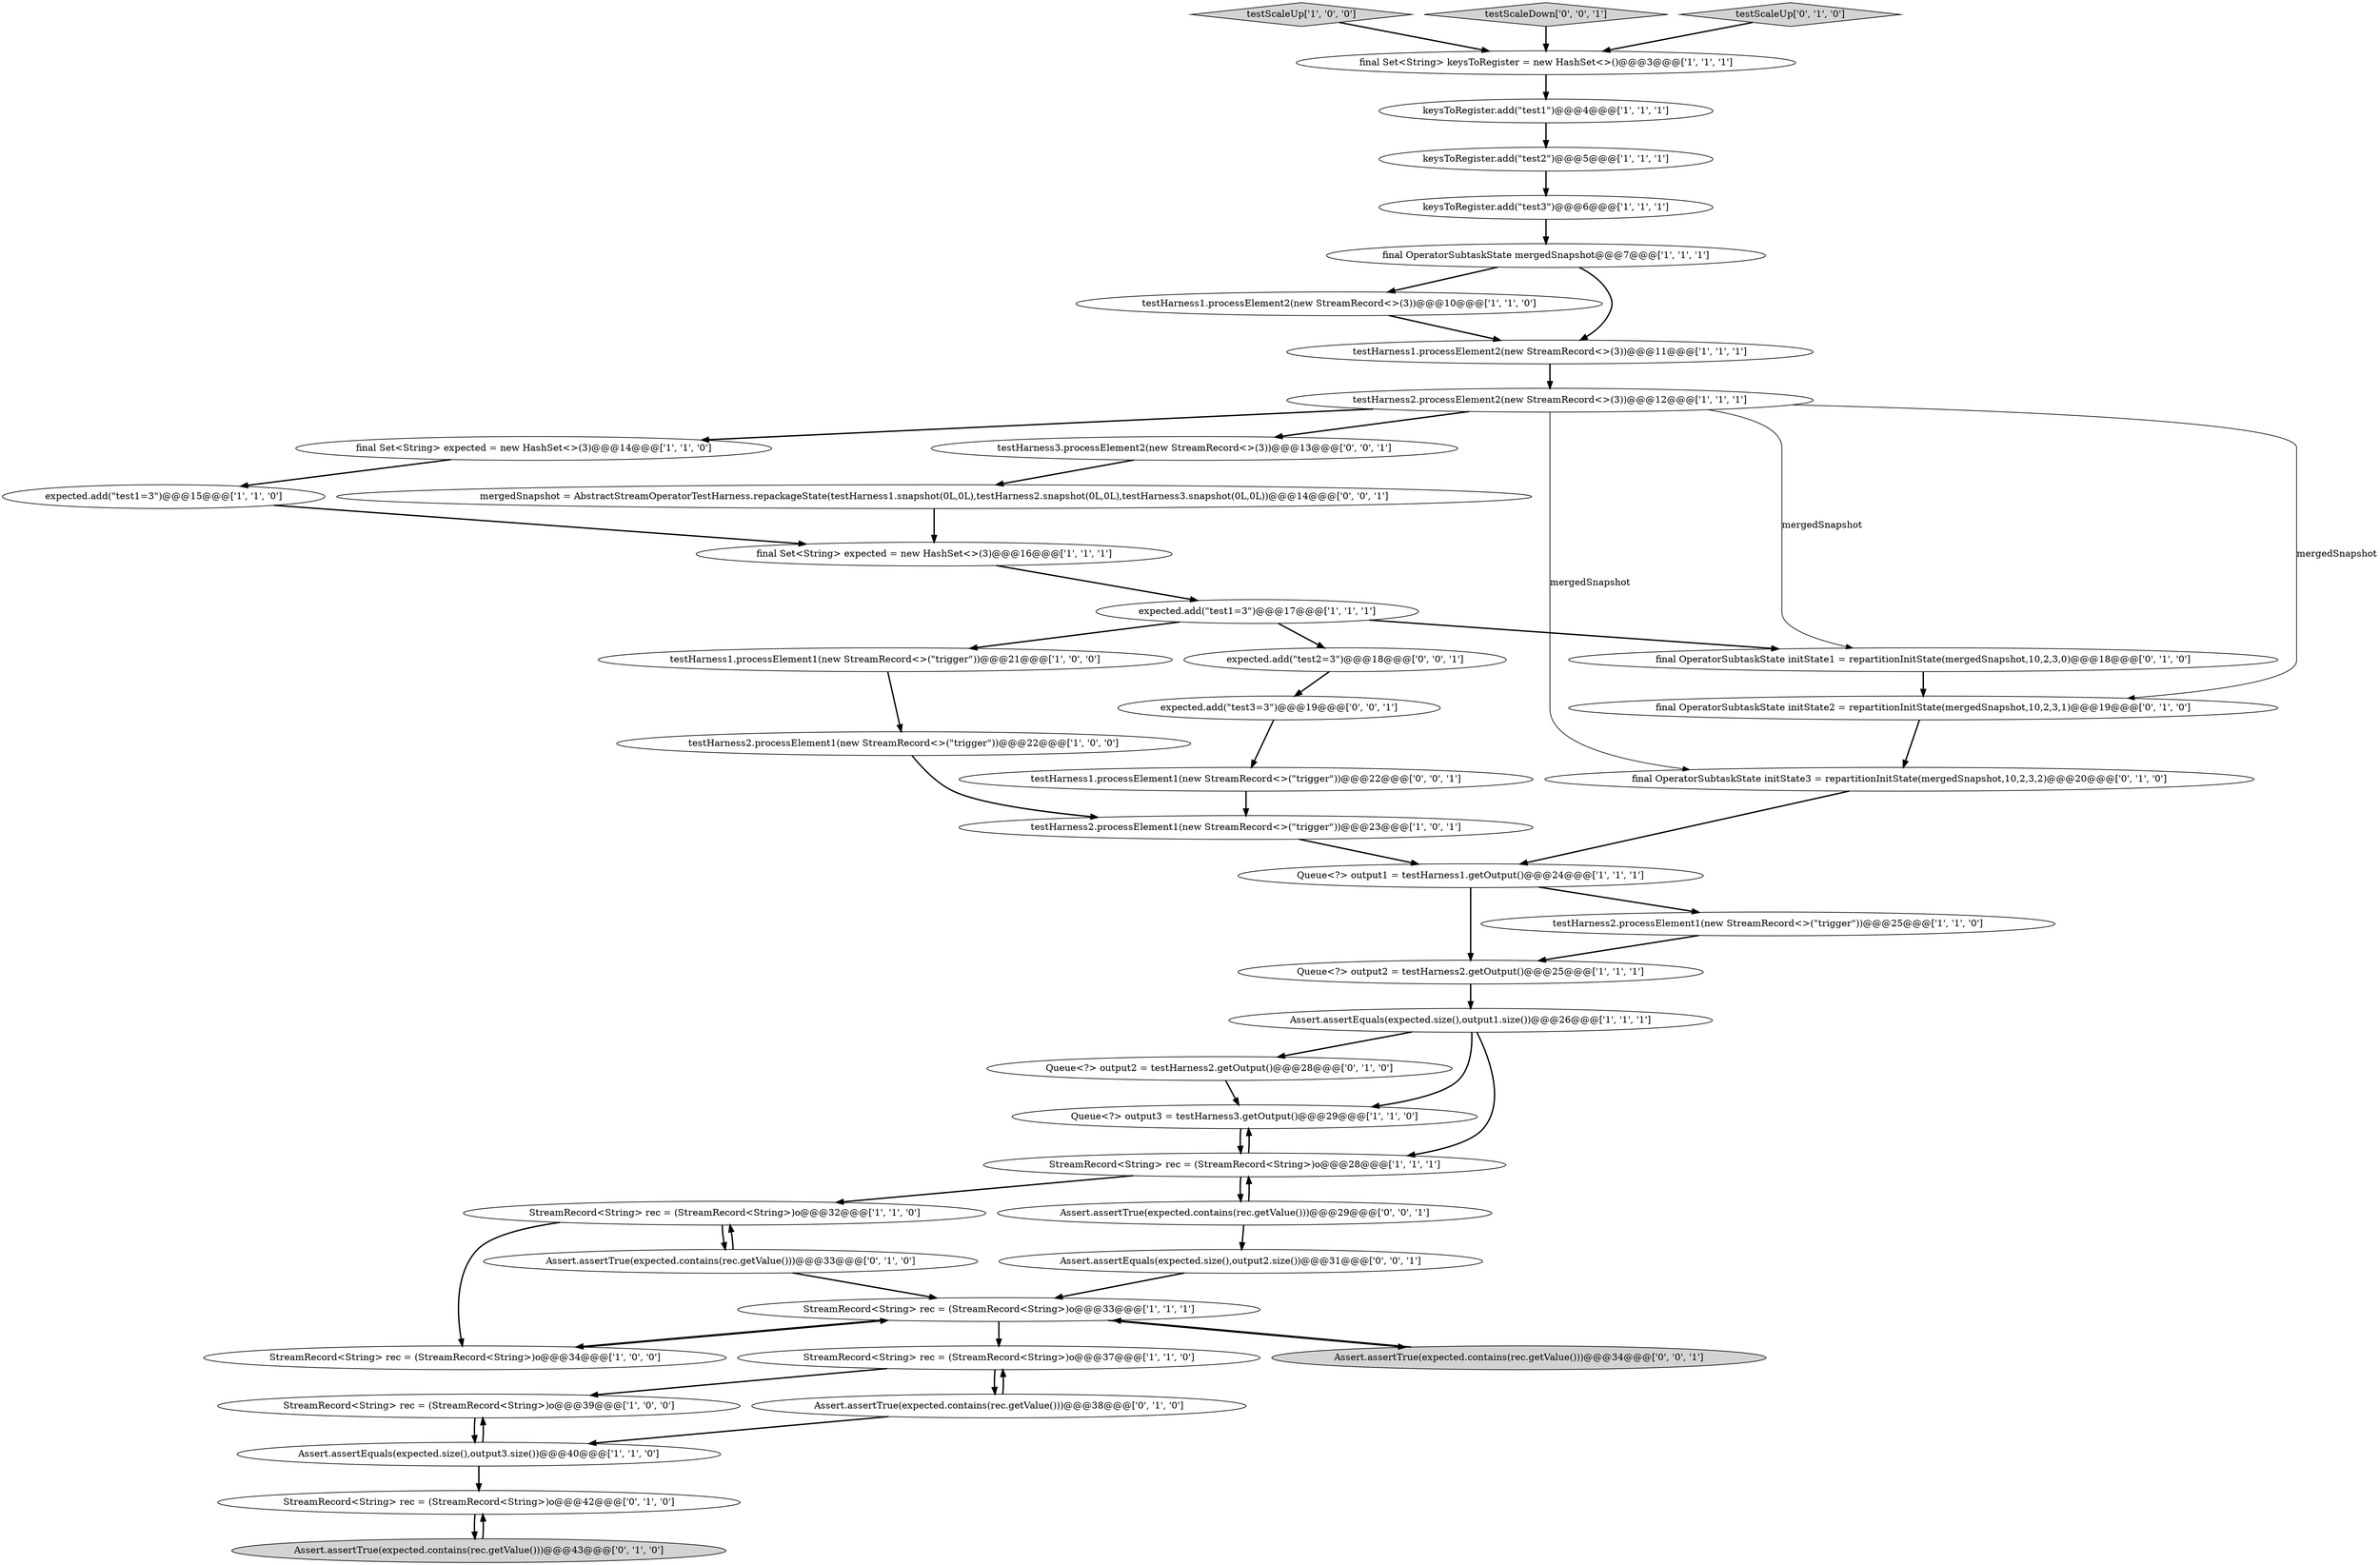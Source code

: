 digraph {
15 [style = filled, label = "Queue<?> output1 = testHarness1.getOutput()@@@24@@@['1', '1', '1']", fillcolor = white, shape = ellipse image = "AAA0AAABBB1BBB"];
6 [style = filled, label = "Queue<?> output3 = testHarness3.getOutput()@@@29@@@['1', '1', '0']", fillcolor = white, shape = ellipse image = "AAA0AAABBB1BBB"];
1 [style = filled, label = "testHarness2.processElement1(new StreamRecord<>(\"trigger\"))@@@23@@@['1', '0', '1']", fillcolor = white, shape = ellipse image = "AAA0AAABBB1BBB"];
5 [style = filled, label = "testHarness1.processElement2(new StreamRecord<>(3))@@@10@@@['1', '1', '0']", fillcolor = white, shape = ellipse image = "AAA0AAABBB1BBB"];
38 [style = filled, label = "Assert.assertTrue(expected.contains(rec.getValue()))@@@34@@@['0', '0', '1']", fillcolor = lightgray, shape = ellipse image = "AAA0AAABBB3BBB"];
41 [style = filled, label = "testHarness1.processElement1(new StreamRecord<>(\"trigger\"))@@@22@@@['0', '0', '1']", fillcolor = white, shape = ellipse image = "AAA0AAABBB3BBB"];
7 [style = filled, label = "keysToRegister.add(\"test3\")@@@6@@@['1', '1', '1']", fillcolor = white, shape = ellipse image = "AAA0AAABBB1BBB"];
27 [style = filled, label = "StreamRecord<String> rec = (StreamRecord<String>)o@@@32@@@['1', '1', '0']", fillcolor = white, shape = ellipse image = "AAA0AAABBB1BBB"];
22 [style = filled, label = "testScaleUp['1', '0', '0']", fillcolor = lightgray, shape = diamond image = "AAA0AAABBB1BBB"];
36 [style = filled, label = "final OperatorSubtaskState initState1 = repartitionInitState(mergedSnapshot,10,2,3,0)@@@18@@@['0', '1', '0']", fillcolor = white, shape = ellipse image = "AAA0AAABBB2BBB"];
42 [style = filled, label = "expected.add(\"test2=3\")@@@18@@@['0', '0', '1']", fillcolor = white, shape = ellipse image = "AAA0AAABBB3BBB"];
17 [style = filled, label = "final OperatorSubtaskState mergedSnapshot@@@7@@@['1', '1', '1']", fillcolor = white, shape = ellipse image = "AAA0AAABBB1BBB"];
29 [style = filled, label = "Queue<?> output2 = testHarness2.getOutput()@@@28@@@['0', '1', '0']", fillcolor = white, shape = ellipse image = "AAA0AAABBB2BBB"];
16 [style = filled, label = "final Set<String> expected = new HashSet<>(3)@@@16@@@['1', '1', '1']", fillcolor = white, shape = ellipse image = "AAA0AAABBB1BBB"];
3 [style = filled, label = "StreamRecord<String> rec = (StreamRecord<String>)o@@@39@@@['1', '0', '0']", fillcolor = white, shape = ellipse image = "AAA0AAABBB1BBB"];
25 [style = filled, label = "Queue<?> output2 = testHarness2.getOutput()@@@25@@@['1', '1', '1']", fillcolor = white, shape = ellipse image = "AAA0AAABBB1BBB"];
39 [style = filled, label = "testScaleDown['0', '0', '1']", fillcolor = lightgray, shape = diamond image = "AAA0AAABBB3BBB"];
10 [style = filled, label = "final Set<String> expected = new HashSet<>(3)@@@14@@@['1', '1', '0']", fillcolor = white, shape = ellipse image = "AAA0AAABBB1BBB"];
24 [style = filled, label = "StreamRecord<String> rec = (StreamRecord<String>)o@@@28@@@['1', '1', '1']", fillcolor = white, shape = ellipse image = "AAA0AAABBB1BBB"];
30 [style = filled, label = "final OperatorSubtaskState initState3 = repartitionInitState(mergedSnapshot,10,2,3,2)@@@20@@@['0', '1', '0']", fillcolor = white, shape = ellipse image = "AAA0AAABBB2BBB"];
4 [style = filled, label = "StreamRecord<String> rec = (StreamRecord<String>)o@@@37@@@['1', '1', '0']", fillcolor = white, shape = ellipse image = "AAA0AAABBB1BBB"];
0 [style = filled, label = "testHarness2.processElement2(new StreamRecord<>(3))@@@12@@@['1', '1', '1']", fillcolor = white, shape = ellipse image = "AAA0AAABBB1BBB"];
18 [style = filled, label = "expected.add(\"test1=3\")@@@17@@@['1', '1', '1']", fillcolor = white, shape = ellipse image = "AAA0AAABBB1BBB"];
20 [style = filled, label = "StreamRecord<String> rec = (StreamRecord<String>)o@@@34@@@['1', '0', '0']", fillcolor = white, shape = ellipse image = "AAA0AAABBB1BBB"];
31 [style = filled, label = "Assert.assertTrue(expected.contains(rec.getValue()))@@@38@@@['0', '1', '0']", fillcolor = white, shape = ellipse image = "AAA0AAABBB2BBB"];
35 [style = filled, label = "Assert.assertTrue(expected.contains(rec.getValue()))@@@43@@@['0', '1', '0']", fillcolor = lightgray, shape = ellipse image = "AAA0AAABBB2BBB"];
23 [style = filled, label = "testHarness2.processElement1(new StreamRecord<>(\"trigger\"))@@@22@@@['1', '0', '0']", fillcolor = white, shape = ellipse image = "AAA0AAABBB1BBB"];
37 [style = filled, label = "testHarness3.processElement2(new StreamRecord<>(3))@@@13@@@['0', '0', '1']", fillcolor = white, shape = ellipse image = "AAA0AAABBB3BBB"];
28 [style = filled, label = "Assert.assertTrue(expected.contains(rec.getValue()))@@@33@@@['0', '1', '0']", fillcolor = white, shape = ellipse image = "AAA0AAABBB2BBB"];
9 [style = filled, label = "Assert.assertEquals(expected.size(),output1.size())@@@26@@@['1', '1', '1']", fillcolor = white, shape = ellipse image = "AAA0AAABBB1BBB"];
32 [style = filled, label = "StreamRecord<String> rec = (StreamRecord<String>)o@@@42@@@['0', '1', '0']", fillcolor = white, shape = ellipse image = "AAA0AAABBB2BBB"];
13 [style = filled, label = "expected.add(\"test1=3\")@@@15@@@['1', '1', '0']", fillcolor = white, shape = ellipse image = "AAA0AAABBB1BBB"];
26 [style = filled, label = "final Set<String> keysToRegister = new HashSet<>()@@@3@@@['1', '1', '1']", fillcolor = white, shape = ellipse image = "AAA0AAABBB1BBB"];
45 [style = filled, label = "expected.add(\"test3=3\")@@@19@@@['0', '0', '1']", fillcolor = white, shape = ellipse image = "AAA0AAABBB3BBB"];
8 [style = filled, label = "keysToRegister.add(\"test1\")@@@4@@@['1', '1', '1']", fillcolor = white, shape = ellipse image = "AAA0AAABBB1BBB"];
11 [style = filled, label = "testHarness1.processElement1(new StreamRecord<>(\"trigger\"))@@@21@@@['1', '0', '0']", fillcolor = white, shape = ellipse image = "AAA0AAABBB1BBB"];
12 [style = filled, label = "keysToRegister.add(\"test2\")@@@5@@@['1', '1', '1']", fillcolor = white, shape = ellipse image = "AAA0AAABBB1BBB"];
21 [style = filled, label = "Assert.assertEquals(expected.size(),output3.size())@@@40@@@['1', '1', '0']", fillcolor = white, shape = ellipse image = "AAA0AAABBB1BBB"];
34 [style = filled, label = "testScaleUp['0', '1', '0']", fillcolor = lightgray, shape = diamond image = "AAA0AAABBB2BBB"];
2 [style = filled, label = "testHarness1.processElement2(new StreamRecord<>(3))@@@11@@@['1', '1', '1']", fillcolor = white, shape = ellipse image = "AAA0AAABBB1BBB"];
14 [style = filled, label = "StreamRecord<String> rec = (StreamRecord<String>)o@@@33@@@['1', '1', '1']", fillcolor = white, shape = ellipse image = "AAA0AAABBB1BBB"];
44 [style = filled, label = "Assert.assertTrue(expected.contains(rec.getValue()))@@@29@@@['0', '0', '1']", fillcolor = white, shape = ellipse image = "AAA0AAABBB3BBB"];
40 [style = filled, label = "mergedSnapshot = AbstractStreamOperatorTestHarness.repackageState(testHarness1.snapshot(0L,0L),testHarness2.snapshot(0L,0L),testHarness3.snapshot(0L,0L))@@@14@@@['0', '0', '1']", fillcolor = white, shape = ellipse image = "AAA0AAABBB3BBB"];
19 [style = filled, label = "testHarness2.processElement1(new StreamRecord<>(\"trigger\"))@@@25@@@['1', '1', '0']", fillcolor = white, shape = ellipse image = "AAA0AAABBB1BBB"];
33 [style = filled, label = "final OperatorSubtaskState initState2 = repartitionInitState(mergedSnapshot,10,2,3,1)@@@19@@@['0', '1', '0']", fillcolor = white, shape = ellipse image = "AAA0AAABBB2BBB"];
43 [style = filled, label = "Assert.assertEquals(expected.size(),output2.size())@@@31@@@['0', '0', '1']", fillcolor = white, shape = ellipse image = "AAA0AAABBB3BBB"];
5->2 [style = bold, label=""];
31->21 [style = bold, label=""];
0->37 [style = bold, label=""];
42->45 [style = bold, label=""];
12->7 [style = bold, label=""];
24->44 [style = bold, label=""];
44->43 [style = bold, label=""];
21->3 [style = bold, label=""];
14->38 [style = bold, label=""];
26->8 [style = bold, label=""];
18->42 [style = bold, label=""];
41->1 [style = bold, label=""];
8->12 [style = bold, label=""];
27->28 [style = bold, label=""];
21->32 [style = bold, label=""];
23->1 [style = bold, label=""];
30->15 [style = bold, label=""];
38->14 [style = bold, label=""];
16->18 [style = bold, label=""];
3->21 [style = bold, label=""];
15->19 [style = bold, label=""];
45->41 [style = bold, label=""];
6->24 [style = bold, label=""];
0->33 [style = solid, label="mergedSnapshot"];
27->20 [style = bold, label=""];
0->36 [style = solid, label="mergedSnapshot"];
35->32 [style = bold, label=""];
9->6 [style = bold, label=""];
0->10 [style = bold, label=""];
28->27 [style = bold, label=""];
19->25 [style = bold, label=""];
31->4 [style = bold, label=""];
43->14 [style = bold, label=""];
33->30 [style = bold, label=""];
29->6 [style = bold, label=""];
32->35 [style = bold, label=""];
37->40 [style = bold, label=""];
22->26 [style = bold, label=""];
9->24 [style = bold, label=""];
10->13 [style = bold, label=""];
13->16 [style = bold, label=""];
0->30 [style = solid, label="mergedSnapshot"];
40->16 [style = bold, label=""];
11->23 [style = bold, label=""];
1->15 [style = bold, label=""];
25->9 [style = bold, label=""];
36->33 [style = bold, label=""];
7->17 [style = bold, label=""];
4->31 [style = bold, label=""];
9->29 [style = bold, label=""];
18->36 [style = bold, label=""];
2->0 [style = bold, label=""];
44->24 [style = bold, label=""];
24->27 [style = bold, label=""];
24->6 [style = bold, label=""];
14->4 [style = bold, label=""];
15->25 [style = bold, label=""];
28->14 [style = bold, label=""];
20->14 [style = bold, label=""];
4->3 [style = bold, label=""];
34->26 [style = bold, label=""];
17->5 [style = bold, label=""];
18->11 [style = bold, label=""];
14->20 [style = bold, label=""];
17->2 [style = bold, label=""];
39->26 [style = bold, label=""];
}
